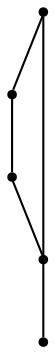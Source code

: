 graph {
  node [shape=point,comment="{\"directed\":false,\"doi\":\"10.1007/978-3-030-04414-5_21\",\"figure\":\"4 (1)\"}"]

  v0 [pos="758.411459066979,281.40572015703395"]
  v1 [pos="620.1060782782798,350.5575312456736"]
  v2 [pos="758.4114590669791,350.5575312456736"]
  v3 [pos="620.1060782782799,281.40572015703395"]
  v4 [pos="620.1060782782799,212.25390906839436"]

  v0 -- v1 [id="-1",pos="758.411459066979,281.40572015703395 620.1060782782798,350.5575312456736 620.1060782782798,350.5575312456736 620.1060782782798,350.5575312456736"]
  v1 -- v2 [id="-2",pos="620.1060782782798,350.5575312456736 758.4114590669791,350.5575312456736 758.4114590669791,350.5575312456736 758.4114590669791,350.5575312456736"]
  v4 -- v2 [id="-3",pos="620.1060782782799,212.25390906839436 758.4114590669791,350.5575312456736 758.4114590669791,350.5575312456736 758.4114590669791,350.5575312456736"]
  v4 -- v0 [id="-4",pos="620.1060782782799,212.25390906839436 758.411459066979,281.40572015703395 758.411459066979,281.40572015703395 758.411459066979,281.40572015703395"]
  v2 -- v3 [id="-5",pos="758.4114590669791,350.5575312456736 620.1060782782799,281.40572015703395 620.1060782782799,281.40572015703395 620.1060782782799,281.40572015703395"]
}